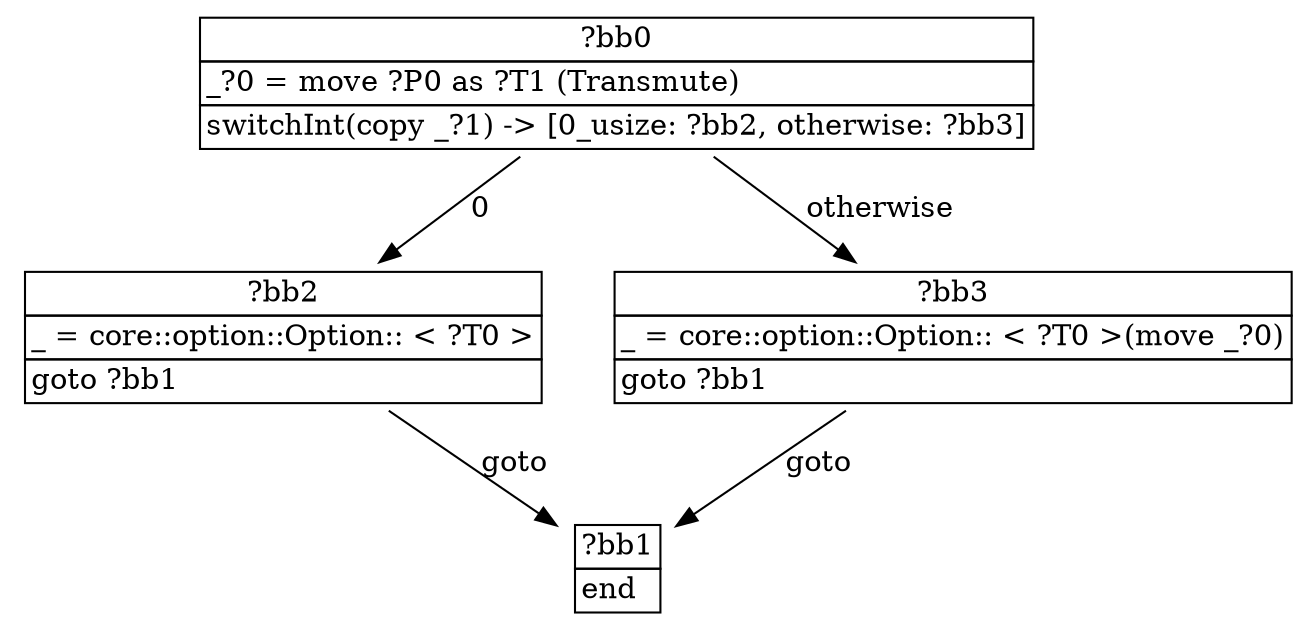 digraph ControlFlowGraph {
    bb0 [shape="none", label=<<table border="0" cellborder="1" cellspacing="0"><tr><td  align="center" colspan="1">?bb0</td></tr><tr><td align="left" balign="left">_?0 = move ?P0 as ?T1 (Transmute)<br/></td></tr><tr><td align="left">switchInt(copy _?1) -&gt; [0_usize: ?bb2, otherwise: ?bb3]</td></tr></table>>];
    bb1 [shape="none", label=<<table border="0" cellborder="1" cellspacing="0"><tr><td  align="center" colspan="1">?bb1</td></tr><tr><td align="left">end</td></tr></table>>];
    bb2 [shape="none", label=<<table border="0" cellborder="1" cellspacing="0"><tr><td  align="center" colspan="1">?bb2</td></tr><tr><td align="left" balign="left">_ = core::option::Option:: &lt; ?T0 &gt;<br/></td></tr><tr><td align="left">goto ?bb1</td></tr></table>>];
    bb3 [shape="none", label=<<table border="0" cellborder="1" cellspacing="0"><tr><td  align="center" colspan="1">?bb3</td></tr><tr><td align="left" balign="left">_ = core::option::Option:: &lt; ?T0 &gt;(move _?0)<br/></td></tr><tr><td align="left">goto ?bb1</td></tr></table>>];
    bb0 -> bb2 [label="0"];
    bb0 -> bb3 [label="otherwise"];
    bb2 -> bb1 [label="goto"];
    bb3 -> bb1 [label="goto"];
}
